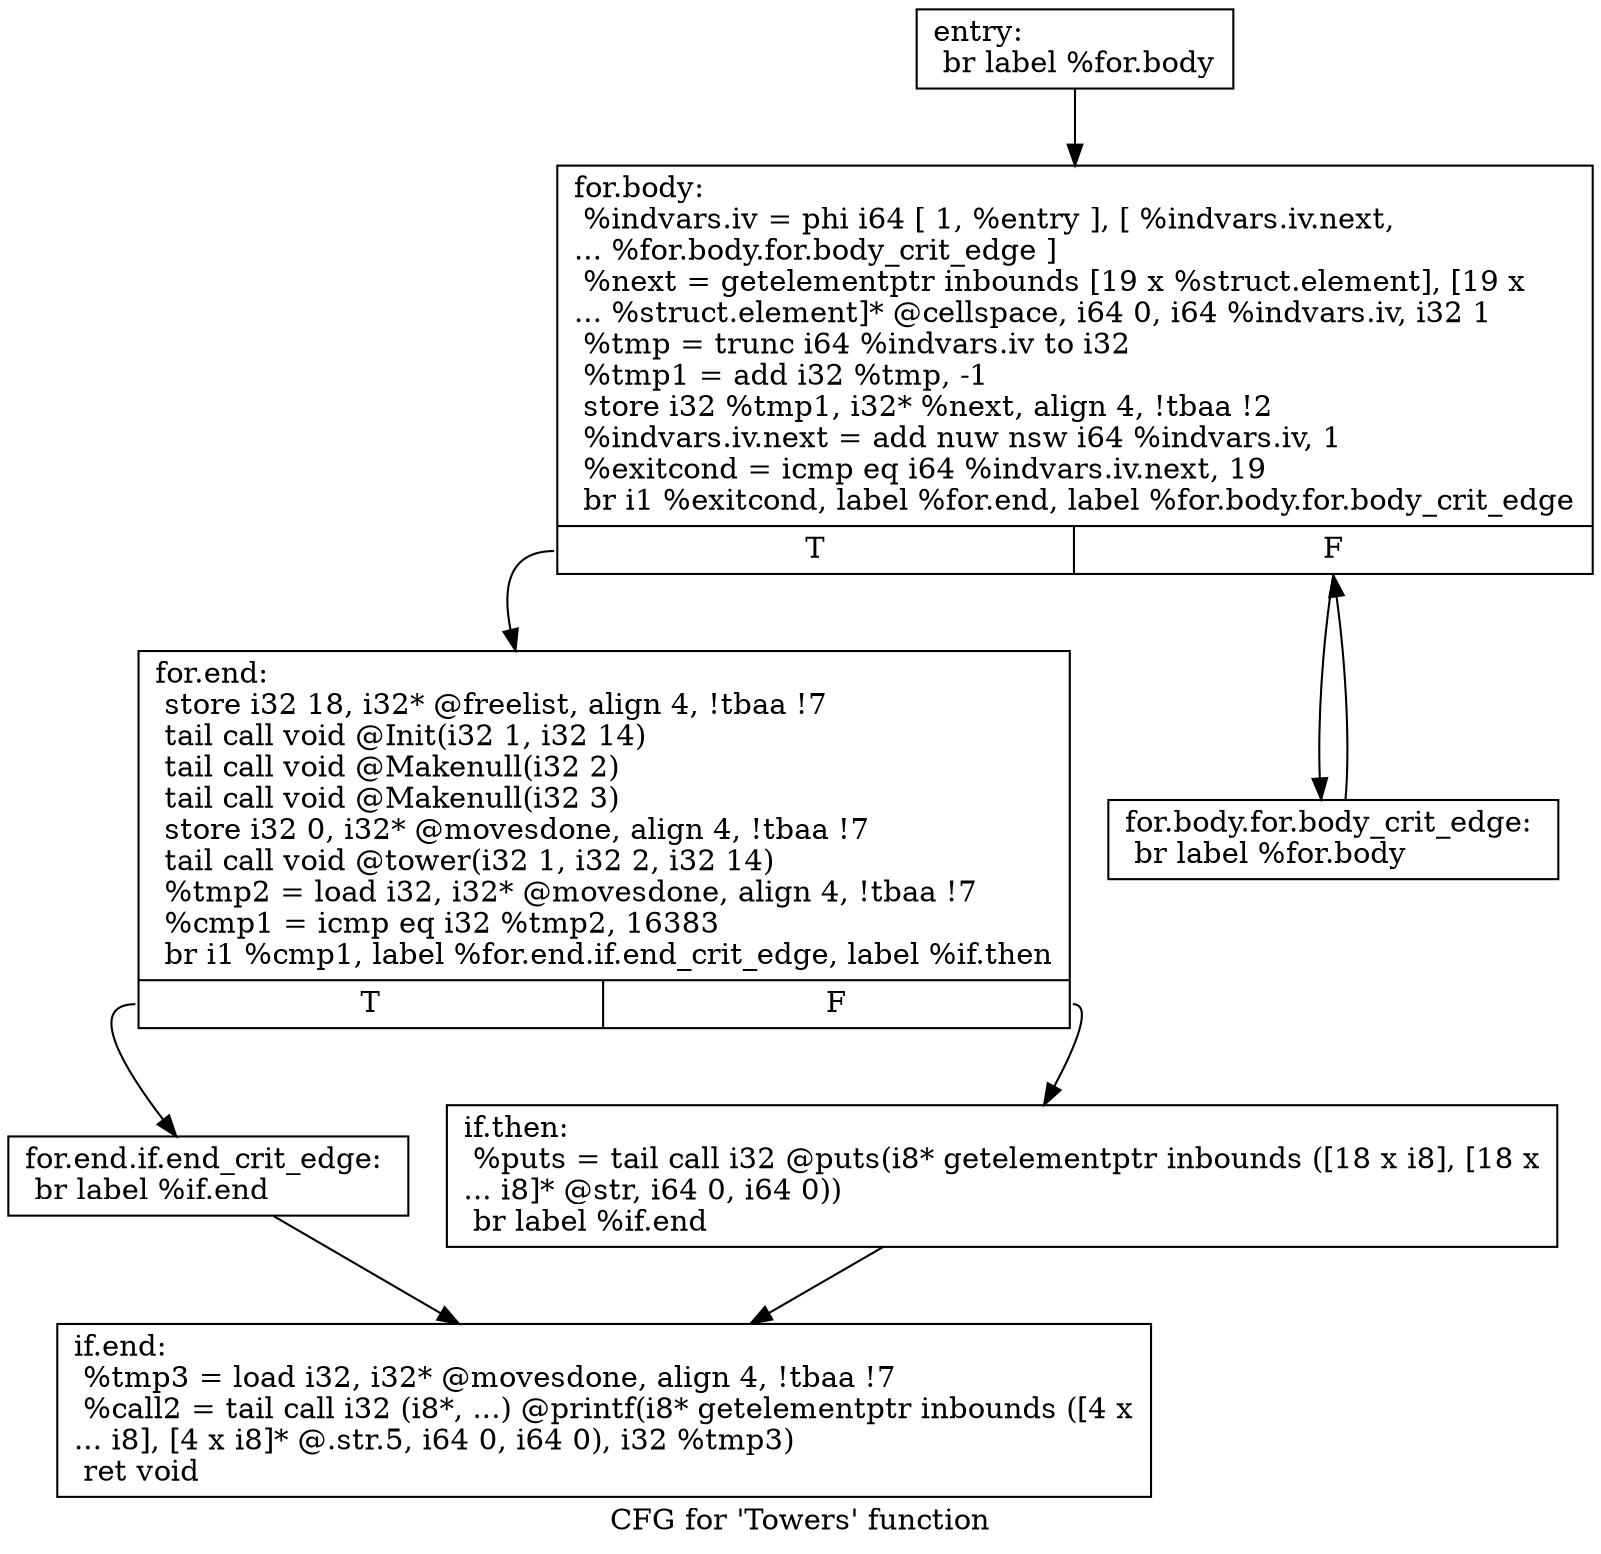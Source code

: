 digraph "CFG for 'Towers' function" {
	label="CFG for 'Towers' function";

	Node0x961fed0 [shape=record,label="{entry:\l  br label %for.body\l}"];
	Node0x961fed0 -> Node0x9620390;
	Node0x9620390 [shape=record,label="{for.body:                                         \l  %indvars.iv = phi i64 [ 1, %entry ], [ %indvars.iv.next,\l... %for.body.for.body_crit_edge ]\l  %next = getelementptr inbounds [19 x %struct.element], [19 x\l... %struct.element]* @cellspace, i64 0, i64 %indvars.iv, i32 1\l  %tmp = trunc i64 %indvars.iv to i32\l  %tmp1 = add i32 %tmp, -1\l  store i32 %tmp1, i32* %next, align 4, !tbaa !2\l  %indvars.iv.next = add nuw nsw i64 %indvars.iv, 1\l  %exitcond = icmp eq i64 %indvars.iv.next, 19\l  br i1 %exitcond, label %for.end, label %for.body.for.body_crit_edge\l|{<s0>T|<s1>F}}"];
	Node0x9620390:s0 -> Node0x9620430;
	Node0x9620390:s1 -> Node0x96203e0;
	Node0x96203e0 [shape=record,label="{for.body.for.body_crit_edge:                      \l  br label %for.body\l}"];
	Node0x96203e0 -> Node0x9620390;
	Node0x9620430 [shape=record,label="{for.end:                                          \l  store i32 18, i32* @freelist, align 4, !tbaa !7\l  tail call void @Init(i32 1, i32 14)\l  tail call void @Makenull(i32 2)\l  tail call void @Makenull(i32 3)\l  store i32 0, i32* @movesdone, align 4, !tbaa !7\l  tail call void @tower(i32 1, i32 2, i32 14)\l  %tmp2 = load i32, i32* @movesdone, align 4, !tbaa !7\l  %cmp1 = icmp eq i32 %tmp2, 16383\l  br i1 %cmp1, label %for.end.if.end_crit_edge, label %if.then\l|{<s0>T|<s1>F}}"];
	Node0x9620430:s0 -> Node0x9620480;
	Node0x9620430:s1 -> Node0x96204d0;
	Node0x9620480 [shape=record,label="{for.end.if.end_crit_edge:                         \l  br label %if.end\l}"];
	Node0x9620480 -> Node0x9620520;
	Node0x96204d0 [shape=record,label="{if.then:                                          \l  %puts = tail call i32 @puts(i8* getelementptr inbounds ([18 x i8], [18 x\l... i8]* @str, i64 0, i64 0))\l  br label %if.end\l}"];
	Node0x96204d0 -> Node0x9620520;
	Node0x9620520 [shape=record,label="{if.end:                                           \l  %tmp3 = load i32, i32* @movesdone, align 4, !tbaa !7\l  %call2 = tail call i32 (i8*, ...) @printf(i8* getelementptr inbounds ([4 x\l... i8], [4 x i8]* @.str.5, i64 0, i64 0), i32 %tmp3)\l  ret void\l}"];
}
